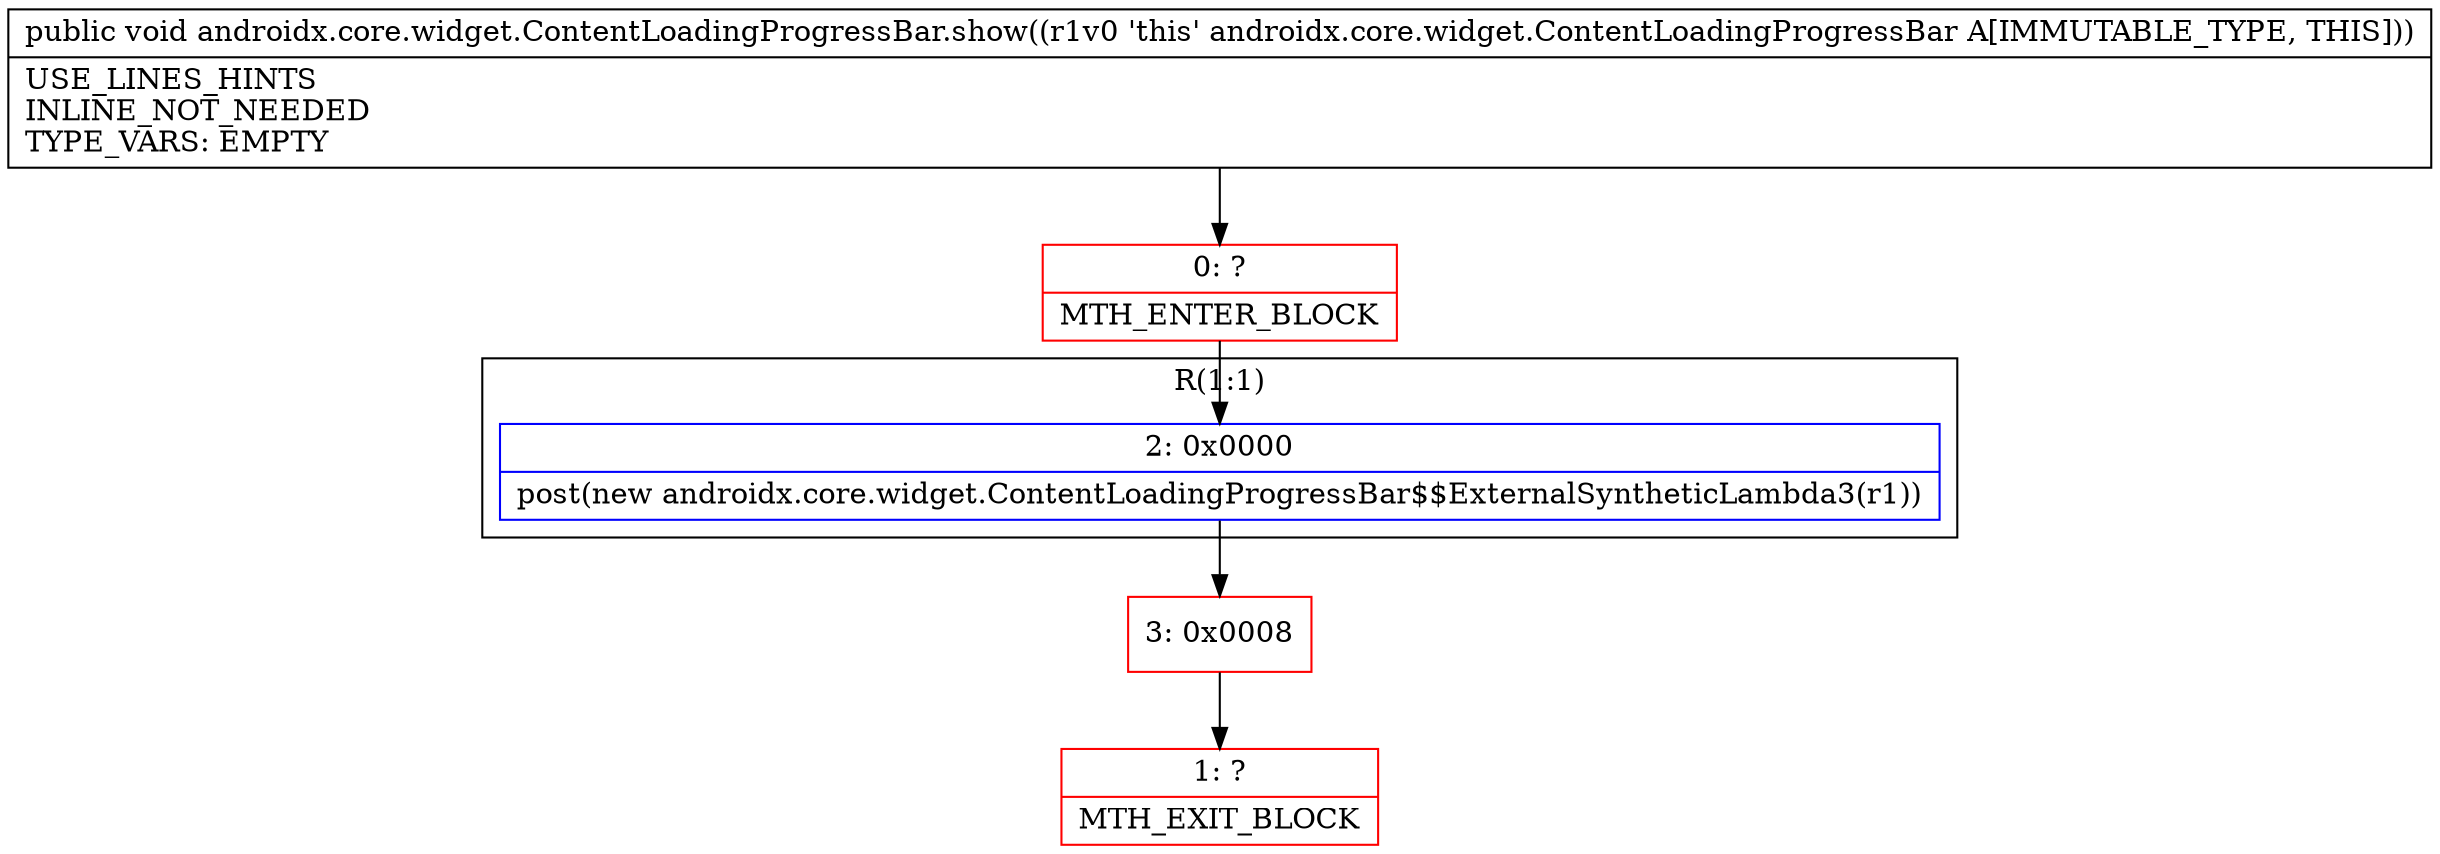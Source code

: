 digraph "CFG forandroidx.core.widget.ContentLoadingProgressBar.show()V" {
subgraph cluster_Region_129980705 {
label = "R(1:1)";
node [shape=record,color=blue];
Node_2 [shape=record,label="{2\:\ 0x0000|post(new androidx.core.widget.ContentLoadingProgressBar$$ExternalSyntheticLambda3(r1))\l}"];
}
Node_0 [shape=record,color=red,label="{0\:\ ?|MTH_ENTER_BLOCK\l}"];
Node_3 [shape=record,color=red,label="{3\:\ 0x0008}"];
Node_1 [shape=record,color=red,label="{1\:\ ?|MTH_EXIT_BLOCK\l}"];
MethodNode[shape=record,label="{public void androidx.core.widget.ContentLoadingProgressBar.show((r1v0 'this' androidx.core.widget.ContentLoadingProgressBar A[IMMUTABLE_TYPE, THIS]))  | USE_LINES_HINTS\lINLINE_NOT_NEEDED\lTYPE_VARS: EMPTY\l}"];
MethodNode -> Node_0;Node_2 -> Node_3;
Node_0 -> Node_2;
Node_3 -> Node_1;
}

